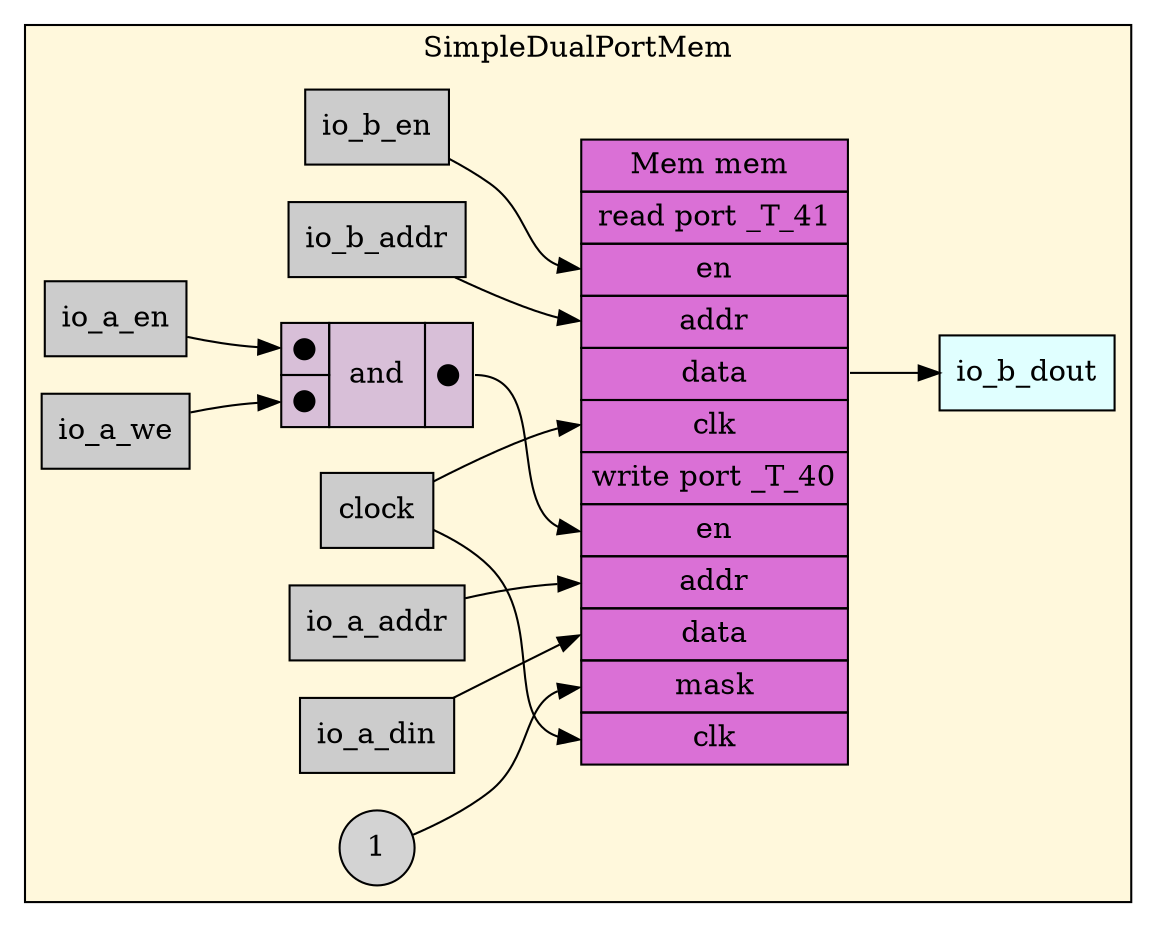 digraph SimpleDualPortMem {
stylesheet = "styles.css"
rankdir="LR" 

subgraph cluster_SimpleDualPortMem {
  label="SimpleDualPortMem"
  URL=""
  bgcolor="#FFF8DC"
  cluster_SimpleDualPortMem_clock [shape = "rectangle" style="filled" fillcolor="#CCCCCC" label="clock" rank="0"]
     
cluster_SimpleDualPortMem_io_a_en [shape = "rectangle" style="filled" fillcolor="#CCCCCC" label="io_a_en" rank="0"]
     
cluster_SimpleDualPortMem_io_a_we [shape = "rectangle" style="filled" fillcolor="#CCCCCC" label="io_a_we" rank="0"]
     
cluster_SimpleDualPortMem_io_a_addr [shape = "rectangle" style="filled" fillcolor="#CCCCCC" label="io_a_addr" rank="0"]
     
cluster_SimpleDualPortMem_io_a_din [shape = "rectangle" style="filled" fillcolor="#CCCCCC" label="io_a_din" rank="0"]
     
cluster_SimpleDualPortMem_io_b_en [shape = "rectangle" style="filled" fillcolor="#CCCCCC" label="io_b_en" rank="0"]
     
cluster_SimpleDualPortMem_io_b_addr [shape = "rectangle" style="filled" fillcolor="#CCCCCC" label="io_b_addr" rank="0"]
     
cluster_SimpleDualPortMem_io_b_dout [shape = "rectangle" style="filled" fillcolor="#E0FFFF" label="io_b_dout" rank="1000"]
     

struct_cluster_SimpleDualPortMem_mem [shape="plaintext" label=<
<TABLE BORDER="0" CELLBORDER="1" CELLSPACING="0" CELLPADDING="4" BGCOLOR="#DA70D6">
  <TR>
    <TD>Mem mem </TD>
  </TR>
    
<TR><TD>read port _T_41</TD></TR>
            
<TR><TD PORT="_T_41_en">en</TD></TR>
          
<TR><TD PORT="_T_41_addr">addr</TD></TR>
          
<TR><TD PORT="_T_41_data">data</TD></TR>
          
<TR><TD PORT="_T_41_clk">clk</TD></TR>
    
<TR><TD>write port _T_40</TD></TR>
            
<TR><TD PORT="_T_40_en">en</TD></TR>
          
<TR><TD PORT="_T_40_addr">addr</TD></TR>
          
<TR><TD PORT="_T_40_data">data</TD></TR>
          
<TR><TD PORT="_T_40_mask">mask</TD></TR>
          
<TR><TD PORT="_T_40_clk">clk</TD></TR>
    
</TABLE>>];
    

op_and_14651 [shape = "plaintext" label=<
<TABLE BORDER="0" CELLBORDER="1" CELLSPACING="0" CELLPADDING="4" BGCOLOR="#D8BFD8">
  <TR>
    <TD PORT="in1">&#x25cf;</TD>
    <TD ROWSPAN="2" > and </TD>
    <TD ROWSPAN="2" PORT="out">&#x25cf;</TD>
  </TR>
  <TR>
    <TD PORT="in2">&#x25cf;</TD>
  </TR>
</TABLE>>];
       
cluster_SimpleDualPortMem_lit14652 [shape="circle" style="filled" BGCOLOR="#C0C0C0" label="1"]
     

  cluster_SimpleDualPortMem_io_b_en -> struct_cluster_SimpleDualPortMem_mem:_T_41_en
  cluster_SimpleDualPortMem_clock -> struct_cluster_SimpleDualPortMem_mem:_T_41_clk
  cluster_SimpleDualPortMem_io_a_en -> op_and_14651:in1
  cluster_SimpleDualPortMem_lit14652 -> struct_cluster_SimpleDualPortMem_mem:_T_40_mask
  cluster_SimpleDualPortMem_io_a_addr -> struct_cluster_SimpleDualPortMem_mem:_T_40_addr
  op_and_14651:out -> struct_cluster_SimpleDualPortMem_mem:_T_40_en
  struct_cluster_SimpleDualPortMem_mem:_T_41_data -> cluster_SimpleDualPortMem_io_b_dout
  cluster_SimpleDualPortMem_io_b_addr -> struct_cluster_SimpleDualPortMem_mem:_T_41_addr
  cluster_SimpleDualPortMem_io_a_we -> op_and_14651:in2
  cluster_SimpleDualPortMem_clock -> struct_cluster_SimpleDualPortMem_mem:_T_40_clk
  cluster_SimpleDualPortMem_io_a_din -> struct_cluster_SimpleDualPortMem_mem:_T_40_data
  
  
}
     
}
